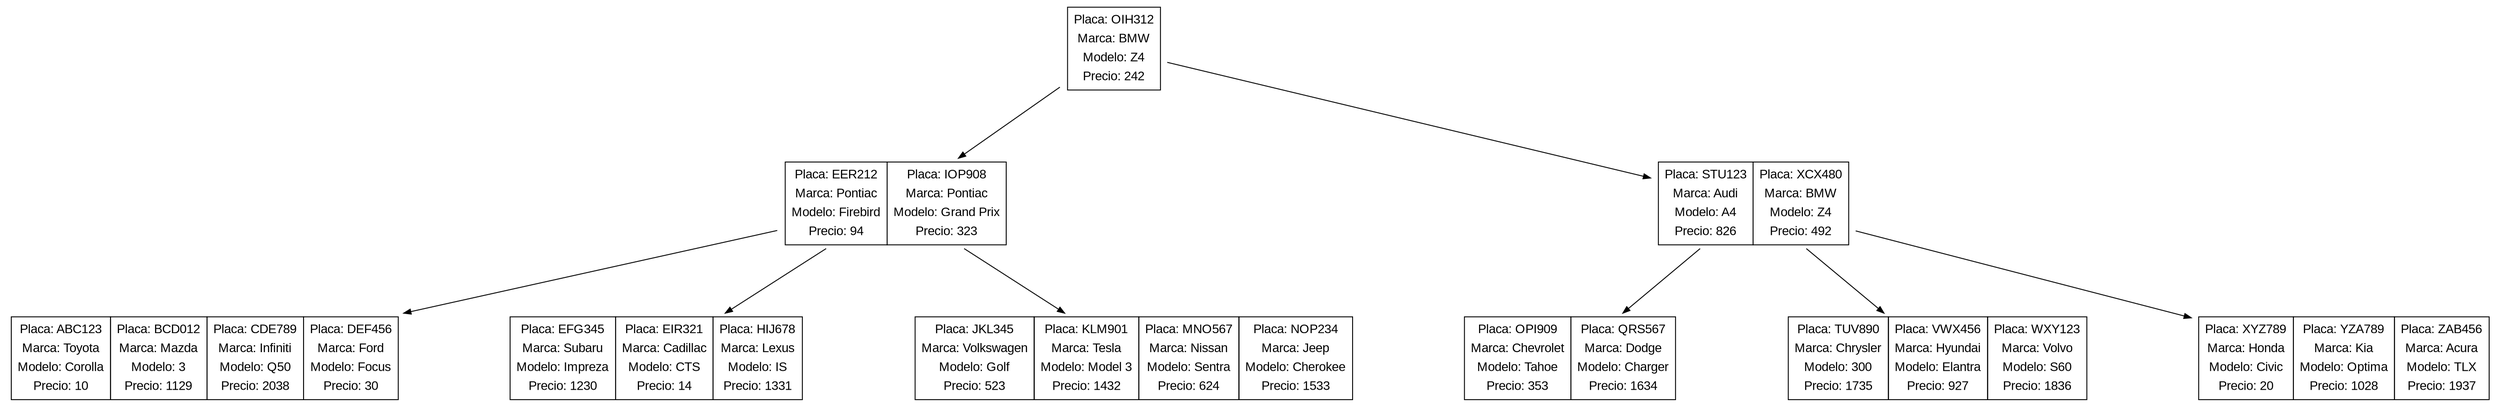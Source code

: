 digraph G {
    node [fontname=Arial];
    edge [fontname=Arial];
    rankdir=TB;
    nodesep=1.5;
    ranksep=1.0;
    splines=line;
    ordering="out";
    edge [dir=forward, arrowsize=0.8];
    "1675815252272" [label=<<TABLE BORDER="0" CELLBORDER="1" CELLSPACING="0"><TR><TD><TABLE BORDER="0" CELLBORDER="0" CELLPADDING="2"><TR><TD>Placa: OIH312</TD></TR><TR><TD>Marca: BMW</TD></TR><TR><TD>Modelo: Z4</TD></TR><TR><TD>Precio: 242</TD></TR></TABLE></TD></TR></TABLE>>, shape=none];
    "1675815252272" -> "1675829826960";
    "1675829826960" [label=<<TABLE BORDER="0" CELLBORDER="1" CELLSPACING="0"><TR><TD><TABLE BORDER="0" CELLBORDER="0" CELLPADDING="2"><TR><TD>Placa: EER212</TD></TR><TR><TD>Marca: Pontiac</TD></TR><TR><TD>Modelo: Firebird</TD></TR><TR><TD>Precio: 94</TD></TR></TABLE></TD><TD><TABLE BORDER="0" CELLBORDER="0" CELLPADDING="2"><TR><TD>Placa: IOP908</TD></TR><TR><TD>Marca: Pontiac</TD></TR><TR><TD>Modelo: Grand Prix</TD></TR><TR><TD>Precio: 323</TD></TR></TABLE></TD></TR></TABLE>>, shape=none];
    "1675829826960" -> "1675829876048";
    "1675829876048" [label=<<TABLE BORDER="0" CELLBORDER="1" CELLSPACING="0"><TR><TD><TABLE BORDER="0" CELLBORDER="0" CELLPADDING="2"><TR><TD>Placa: ABC123</TD></TR><TR><TD>Marca: Toyota</TD></TR><TR><TD>Modelo: Corolla</TD></TR><TR><TD>Precio: 10</TD></TR></TABLE></TD><TD><TABLE BORDER="0" CELLBORDER="0" CELLPADDING="2"><TR><TD>Placa: BCD012</TD></TR><TR><TD>Marca: Mazda</TD></TR><TR><TD>Modelo: 3</TD></TR><TR><TD>Precio: 1129</TD></TR></TABLE></TD><TD><TABLE BORDER="0" CELLBORDER="0" CELLPADDING="2"><TR><TD>Placa: CDE789</TD></TR><TR><TD>Marca: Infiniti</TD></TR><TR><TD>Modelo: Q50</TD></TR><TR><TD>Precio: 2038</TD></TR></TABLE></TD><TD><TABLE BORDER="0" CELLBORDER="0" CELLPADDING="2"><TR><TD>Placa: DEF456</TD></TR><TR><TD>Marca: Ford</TD></TR><TR><TD>Modelo: Focus</TD></TR><TR><TD>Precio: 30</TD></TR></TABLE></TD></TR></TABLE>>, shape=none];
    "1675829826960" -> "1675829827280";
    "1675829827280" [label=<<TABLE BORDER="0" CELLBORDER="1" CELLSPACING="0"><TR><TD><TABLE BORDER="0" CELLBORDER="0" CELLPADDING="2"><TR><TD>Placa: EFG345</TD></TR><TR><TD>Marca: Subaru</TD></TR><TR><TD>Modelo: Impreza</TD></TR><TR><TD>Precio: 1230</TD></TR></TABLE></TD><TD><TABLE BORDER="0" CELLBORDER="0" CELLPADDING="2"><TR><TD>Placa: EIR321</TD></TR><TR><TD>Marca: Cadillac</TD></TR><TR><TD>Modelo: CTS</TD></TR><TR><TD>Precio: 14</TD></TR></TABLE></TD><TD><TABLE BORDER="0" CELLBORDER="0" CELLPADDING="2"><TR><TD>Placa: HIJ678</TD></TR><TR><TD>Marca: Lexus</TD></TR><TR><TD>Modelo: IS</TD></TR><TR><TD>Precio: 1331</TD></TR></TABLE></TD></TR></TABLE>>, shape=none];
    "1675829826960" -> "1675830154672";
    "1675830154672" [label=<<TABLE BORDER="0" CELLBORDER="1" CELLSPACING="0"><TR><TD><TABLE BORDER="0" CELLBORDER="0" CELLPADDING="2"><TR><TD>Placa: JKL345</TD></TR><TR><TD>Marca: Volkswagen</TD></TR><TR><TD>Modelo: Golf</TD></TR><TR><TD>Precio: 523</TD></TR></TABLE></TD><TD><TABLE BORDER="0" CELLBORDER="0" CELLPADDING="2"><TR><TD>Placa: KLM901</TD></TR><TR><TD>Marca: Tesla</TD></TR><TR><TD>Modelo: Model 3</TD></TR><TR><TD>Precio: 1432</TD></TR></TABLE></TD><TD><TABLE BORDER="0" CELLBORDER="0" CELLPADDING="2"><TR><TD>Placa: MNO567</TD></TR><TR><TD>Marca: Nissan</TD></TR><TR><TD>Modelo: Sentra</TD></TR><TR><TD>Precio: 624</TD></TR></TABLE></TD><TD><TABLE BORDER="0" CELLBORDER="0" CELLPADDING="2"><TR><TD>Placa: NOP234</TD></TR><TR><TD>Marca: Jeep</TD></TR><TR><TD>Modelo: Cherokee</TD></TR><TR><TD>Precio: 1533</TD></TR></TABLE></TD></TR></TABLE>>, shape=none];
    "1675815252272" -> "1675829842000";
    "1675829842000" [label=<<TABLE BORDER="0" CELLBORDER="1" CELLSPACING="0"><TR><TD><TABLE BORDER="0" CELLBORDER="0" CELLPADDING="2"><TR><TD>Placa: STU123</TD></TR><TR><TD>Marca: Audi</TD></TR><TR><TD>Modelo: A4</TD></TR><TR><TD>Precio: 826</TD></TR></TABLE></TD><TD><TABLE BORDER="0" CELLBORDER="0" CELLPADDING="2"><TR><TD>Placa: XCX480</TD></TR><TR><TD>Marca: BMW</TD></TR><TR><TD>Modelo: Z4</TD></TR><TR><TD>Precio: 492</TD></TR></TABLE></TD></TR></TABLE>>, shape=none];
    "1675829842000" -> "1675830444720";
    "1675830444720" [label=<<TABLE BORDER="0" CELLBORDER="1" CELLSPACING="0"><TR><TD><TABLE BORDER="0" CELLBORDER="0" CELLPADDING="2"><TR><TD>Placa: OPI909</TD></TR><TR><TD>Marca: Chevrolet</TD></TR><TR><TD>Modelo: Tahoe</TD></TR><TR><TD>Precio: 353</TD></TR></TABLE></TD><TD><TABLE BORDER="0" CELLBORDER="0" CELLPADDING="2"><TR><TD>Placa: QRS567</TD></TR><TR><TD>Marca: Dodge</TD></TR><TR><TD>Modelo: Charger</TD></TR><TR><TD>Precio: 1634</TD></TR></TABLE></TD></TR></TABLE>>, shape=none];
    "1675829842000" -> "1675830445024";
    "1675830445024" [label=<<TABLE BORDER="0" CELLBORDER="1" CELLSPACING="0"><TR><TD><TABLE BORDER="0" CELLBORDER="0" CELLPADDING="2"><TR><TD>Placa: TUV890</TD></TR><TR><TD>Marca: Chrysler</TD></TR><TR><TD>Modelo: 300</TD></TR><TR><TD>Precio: 1735</TD></TR></TABLE></TD><TD><TABLE BORDER="0" CELLBORDER="0" CELLPADDING="2"><TR><TD>Placa: VWX456</TD></TR><TR><TD>Marca: Hyundai</TD></TR><TR><TD>Modelo: Elantra</TD></TR><TR><TD>Precio: 927</TD></TR></TABLE></TD><TD><TABLE BORDER="0" CELLBORDER="0" CELLPADDING="2"><TR><TD>Placa: WXY123</TD></TR><TR><TD>Marca: Volvo</TD></TR><TR><TD>Modelo: S60</TD></TR><TR><TD>Precio: 1836</TD></TR></TABLE></TD></TR></TABLE>>, shape=none];
    "1675829842000" -> "1675815252000";
    "1675815252000" [label=<<TABLE BORDER="0" CELLBORDER="1" CELLSPACING="0"><TR><TD><TABLE BORDER="0" CELLBORDER="0" CELLPADDING="2"><TR><TD>Placa: XYZ789</TD></TR><TR><TD>Marca: Honda</TD></TR><TR><TD>Modelo: Civic</TD></TR><TR><TD>Precio: 20</TD></TR></TABLE></TD><TD><TABLE BORDER="0" CELLBORDER="0" CELLPADDING="2"><TR><TD>Placa: YZA789</TD></TR><TR><TD>Marca: Kia</TD></TR><TR><TD>Modelo: Optima</TD></TR><TR><TD>Precio: 1028</TD></TR></TABLE></TD><TD><TABLE BORDER="0" CELLBORDER="0" CELLPADDING="2"><TR><TD>Placa: ZAB456</TD></TR><TR><TD>Marca: Acura</TD></TR><TR><TD>Modelo: TLX</TD></TR><TR><TD>Precio: 1937</TD></TR></TABLE></TD></TR></TABLE>>, shape=none];
}
